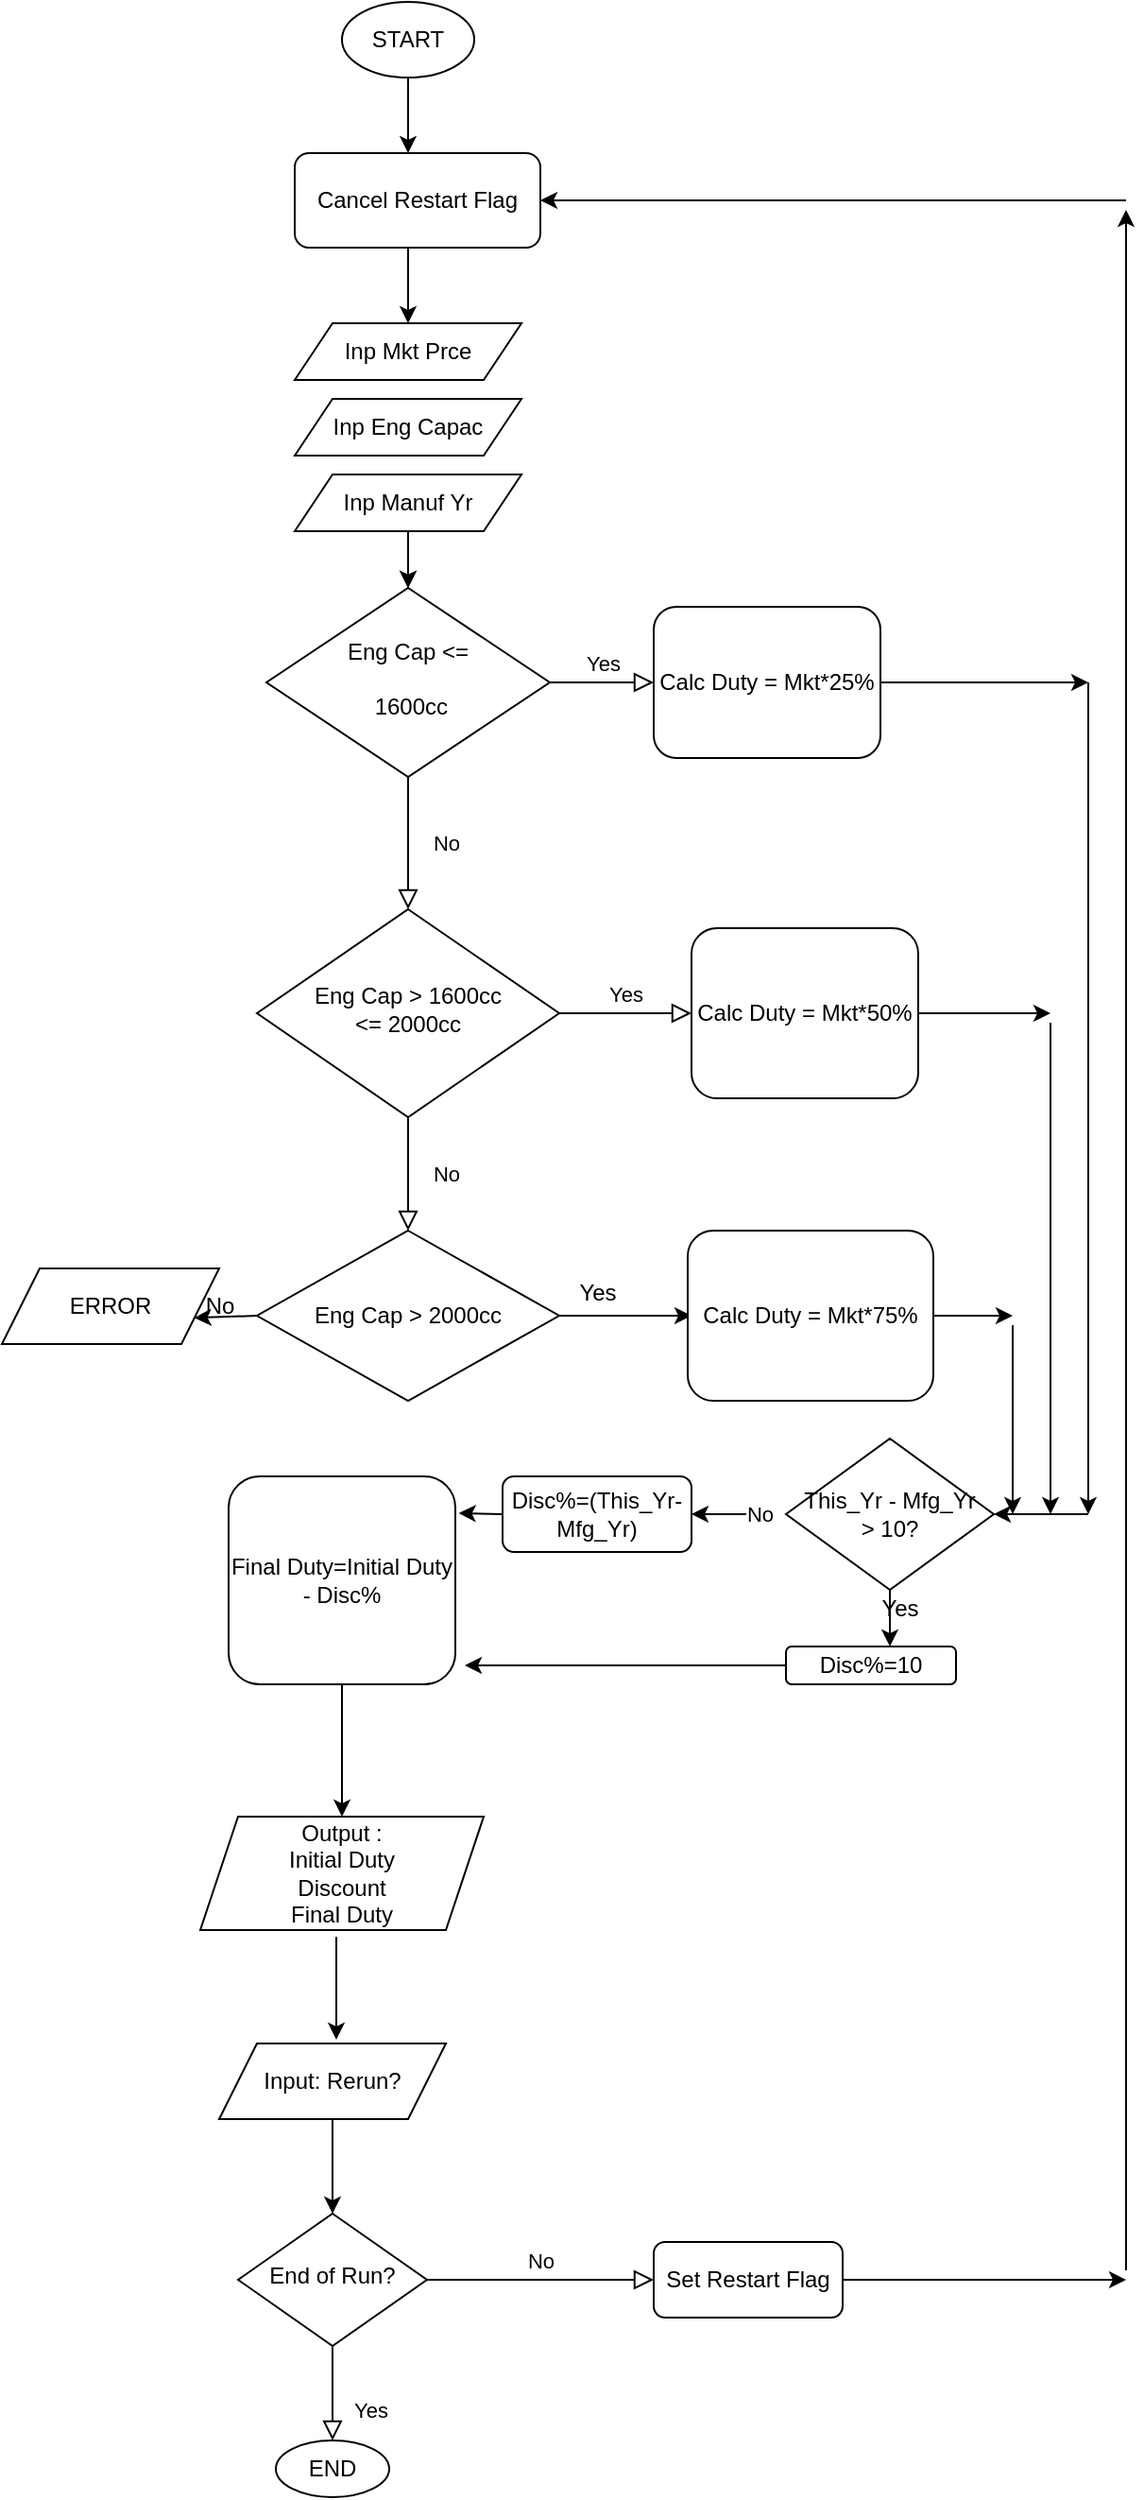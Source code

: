 <mxfile version="14.4.8" type="github">
  <diagram id="C5RBs43oDa-KdzZeNtuy" name="Page-1">
    <mxGraphModel dx="624" dy="308" grid="1" gridSize="10" guides="1" tooltips="1" connect="1" arrows="1" fold="1" page="1" pageScale="1" pageWidth="1169" pageHeight="1654" math="0" shadow="0">
      <root>
        <mxCell id="WIyWlLk6GJQsqaUBKTNV-0" />
        <mxCell id="WIyWlLk6GJQsqaUBKTNV-1" parent="WIyWlLk6GJQsqaUBKTNV-0" />
        <mxCell id="WIyWlLk6GJQsqaUBKTNV-9" value="Yes" style="edgeStyle=orthogonalEdgeStyle;rounded=0;html=1;jettySize=auto;orthogonalLoop=1;fontSize=11;endArrow=block;endFill=0;endSize=8;strokeWidth=1;shadow=0;labelBackgroundColor=none;" parent="WIyWlLk6GJQsqaUBKTNV-1" source="WIyWlLk6GJQsqaUBKTNV-10" target="WIyWlLk6GJQsqaUBKTNV-12" edge="1">
          <mxGeometry y="10" relative="1" as="geometry">
            <mxPoint as="offset" />
          </mxGeometry>
        </mxCell>
        <mxCell id="WIyWlLk6GJQsqaUBKTNV-10" value="&lt;div&gt;Eng Cap &amp;lt;=&lt;/div&gt;&lt;div&gt;&lt;br&gt;&lt;/div&gt;&amp;nbsp;1600cc" style="rhombus;whiteSpace=wrap;html=1;shadow=0;fontFamily=Helvetica;fontSize=12;align=center;strokeWidth=1;spacing=6;spacingTop=-4;" parent="WIyWlLk6GJQsqaUBKTNV-1" vertex="1">
          <mxGeometry x="145" y="330" width="150" height="100" as="geometry" />
        </mxCell>
        <mxCell id="WIyWlLk6GJQsqaUBKTNV-12" value="Calc Duty = Mkt*25%" style="rounded=1;whiteSpace=wrap;html=1;fontSize=12;glass=0;strokeWidth=1;shadow=0;" parent="WIyWlLk6GJQsqaUBKTNV-1" vertex="1">
          <mxGeometry x="350" y="340" width="120" height="80" as="geometry" />
        </mxCell>
        <mxCell id="X3IV7Rgy-GoR1txGhQ9Q-1" value="No" style="rounded=0;html=1;jettySize=auto;orthogonalLoop=1;fontSize=11;endArrow=block;endFill=0;endSize=8;strokeWidth=1;shadow=0;labelBackgroundColor=none;edgeStyle=orthogonalEdgeStyle;entryX=0.5;entryY=0;entryDx=0;entryDy=0;" edge="1" parent="WIyWlLk6GJQsqaUBKTNV-1" source="X3IV7Rgy-GoR1txGhQ9Q-3" target="X3IV7Rgy-GoR1txGhQ9Q-41">
          <mxGeometry y="20" relative="1" as="geometry">
            <mxPoint as="offset" />
            <mxPoint x="220" y="660" as="targetPoint" />
          </mxGeometry>
        </mxCell>
        <mxCell id="X3IV7Rgy-GoR1txGhQ9Q-3" value="&lt;div&gt;Eng Cap &amp;gt; 1600cc&lt;/div&gt;&lt;div&gt;&amp;lt;= 2000cc&lt;br&gt;&lt;/div&gt;" style="rhombus;whiteSpace=wrap;html=1;shadow=0;fontFamily=Helvetica;fontSize=12;align=center;strokeWidth=1;spacing=6;spacingTop=-4;" vertex="1" parent="WIyWlLk6GJQsqaUBKTNV-1">
          <mxGeometry x="140" y="500" width="160" height="110" as="geometry" />
        </mxCell>
        <mxCell id="X3IV7Rgy-GoR1txGhQ9Q-7" value="End of Run?" style="rhombus;whiteSpace=wrap;html=1;shadow=0;fontFamily=Helvetica;fontSize=12;align=center;strokeWidth=1;spacing=6;spacingTop=-4;" vertex="1" parent="WIyWlLk6GJQsqaUBKTNV-1">
          <mxGeometry x="130" y="1190" width="100" height="70" as="geometry" />
        </mxCell>
        <mxCell id="X3IV7Rgy-GoR1txGhQ9Q-10" value="START" style="ellipse;whiteSpace=wrap;html=1;" vertex="1" parent="WIyWlLk6GJQsqaUBKTNV-1">
          <mxGeometry x="185" y="20" width="70" height="40" as="geometry" />
        </mxCell>
        <mxCell id="X3IV7Rgy-GoR1txGhQ9Q-11" value="END" style="ellipse;whiteSpace=wrap;html=1;" vertex="1" parent="WIyWlLk6GJQsqaUBKTNV-1">
          <mxGeometry x="150" y="1310" width="60" height="30" as="geometry" />
        </mxCell>
        <mxCell id="X3IV7Rgy-GoR1txGhQ9Q-12" value="Inp Mkt Prce" style="shape=parallelogram;perimeter=parallelogramPerimeter;whiteSpace=wrap;html=1;fixedSize=1;" vertex="1" parent="WIyWlLk6GJQsqaUBKTNV-1">
          <mxGeometry x="160" y="190" width="120" height="30" as="geometry" />
        </mxCell>
        <mxCell id="X3IV7Rgy-GoR1txGhQ9Q-13" value="Inp Eng Capac" style="shape=parallelogram;perimeter=parallelogramPerimeter;whiteSpace=wrap;html=1;fixedSize=1;" vertex="1" parent="WIyWlLk6GJQsqaUBKTNV-1">
          <mxGeometry x="160" y="230" width="120" height="30" as="geometry" />
        </mxCell>
        <mxCell id="X3IV7Rgy-GoR1txGhQ9Q-21" value="" style="edgeStyle=orthogonalEdgeStyle;rounded=0;orthogonalLoop=1;jettySize=auto;html=1;" edge="1" parent="WIyWlLk6GJQsqaUBKTNV-1">
          <mxGeometry relative="1" as="geometry">
            <mxPoint x="220" y="280" as="sourcePoint" />
            <mxPoint x="220" y="330" as="targetPoint" />
          </mxGeometry>
        </mxCell>
        <mxCell id="X3IV7Rgy-GoR1txGhQ9Q-22" value="" style="edgeStyle=orthogonalEdgeStyle;rounded=0;orthogonalLoop=1;jettySize=auto;html=1;" edge="1" parent="WIyWlLk6GJQsqaUBKTNV-1" source="X3IV7Rgy-GoR1txGhQ9Q-14">
          <mxGeometry relative="1" as="geometry">
            <mxPoint x="220" y="330" as="targetPoint" />
          </mxGeometry>
        </mxCell>
        <mxCell id="X3IV7Rgy-GoR1txGhQ9Q-16" value="" style="endArrow=classic;html=1;" edge="1" parent="WIyWlLk6GJQsqaUBKTNV-1">
          <mxGeometry width="50" height="50" relative="1" as="geometry">
            <mxPoint x="600" y="125" as="sourcePoint" />
            <mxPoint x="290" y="125" as="targetPoint" />
          </mxGeometry>
        </mxCell>
        <mxCell id="X3IV7Rgy-GoR1txGhQ9Q-17" value="" style="endArrow=classic;html=1;" edge="1" parent="WIyWlLk6GJQsqaUBKTNV-1">
          <mxGeometry width="50" height="50" relative="1" as="geometry">
            <mxPoint x="600" y="1220" as="sourcePoint" />
            <mxPoint x="600" y="130" as="targetPoint" />
          </mxGeometry>
        </mxCell>
        <mxCell id="X3IV7Rgy-GoR1txGhQ9Q-18" value="No" style="edgeStyle=orthogonalEdgeStyle;rounded=0;html=1;jettySize=auto;orthogonalLoop=1;fontSize=11;endArrow=block;endFill=0;endSize=8;strokeWidth=1;shadow=0;labelBackgroundColor=none;exitX=1;exitY=0.5;exitDx=0;exitDy=0;entryX=0;entryY=0.5;entryDx=0;entryDy=0;" edge="1" parent="WIyWlLk6GJQsqaUBKTNV-1" source="X3IV7Rgy-GoR1txGhQ9Q-7" target="X3IV7Rgy-GoR1txGhQ9Q-26">
          <mxGeometry y="10" relative="1" as="geometry">
            <mxPoint as="offset" />
            <mxPoint x="280" y="870" as="sourcePoint" />
            <mxPoint x="340" y="870" as="targetPoint" />
            <Array as="points" />
          </mxGeometry>
        </mxCell>
        <mxCell id="X3IV7Rgy-GoR1txGhQ9Q-19" value="Yes" style="rounded=0;html=1;jettySize=auto;orthogonalLoop=1;fontSize=11;endArrow=block;endFill=0;endSize=8;strokeWidth=1;shadow=0;labelBackgroundColor=none;edgeStyle=orthogonalEdgeStyle;exitX=0.5;exitY=1;exitDx=0;exitDy=0;entryX=0.5;entryY=0;entryDx=0;entryDy=0;" edge="1" parent="WIyWlLk6GJQsqaUBKTNV-1" source="X3IV7Rgy-GoR1txGhQ9Q-7" target="X3IV7Rgy-GoR1txGhQ9Q-11">
          <mxGeometry x="0.333" y="20" relative="1" as="geometry">
            <mxPoint as="offset" />
            <mxPoint x="230" y="840" as="sourcePoint" />
            <mxPoint x="220" y="960" as="targetPoint" />
            <Array as="points" />
          </mxGeometry>
        </mxCell>
        <mxCell id="X3IV7Rgy-GoR1txGhQ9Q-14" value="Inp Manuf Yr" style="shape=parallelogram;perimeter=parallelogramPerimeter;whiteSpace=wrap;html=1;fixedSize=1;" vertex="1" parent="WIyWlLk6GJQsqaUBKTNV-1">
          <mxGeometry x="160" y="270" width="120" height="30" as="geometry" />
        </mxCell>
        <mxCell id="X3IV7Rgy-GoR1txGhQ9Q-26" value="Set Restart Flag" style="rounded=1;whiteSpace=wrap;html=1;" vertex="1" parent="WIyWlLk6GJQsqaUBKTNV-1">
          <mxGeometry x="350" y="1205" width="100" height="40" as="geometry" />
        </mxCell>
        <mxCell id="X3IV7Rgy-GoR1txGhQ9Q-29" value="" style="endArrow=classic;html=1;exitX=0.5;exitY=1;exitDx=0;exitDy=0;entryX=0.5;entryY=0;entryDx=0;entryDy=0;" edge="1" parent="WIyWlLk6GJQsqaUBKTNV-1" source="X3IV7Rgy-GoR1txGhQ9Q-10">
          <mxGeometry width="50" height="50" relative="1" as="geometry">
            <mxPoint x="340" y="190" as="sourcePoint" />
            <mxPoint x="220" y="100.0" as="targetPoint" />
          </mxGeometry>
        </mxCell>
        <mxCell id="X3IV7Rgy-GoR1txGhQ9Q-32" value="No" style="rounded=0;html=1;jettySize=auto;orthogonalLoop=1;fontSize=11;endArrow=block;endFill=0;endSize=8;strokeWidth=1;shadow=0;labelBackgroundColor=none;edgeStyle=orthogonalEdgeStyle;exitX=0.5;exitY=1;exitDx=0;exitDy=0;entryX=0.5;entryY=0;entryDx=0;entryDy=0;" edge="1" parent="WIyWlLk6GJQsqaUBKTNV-1" source="WIyWlLk6GJQsqaUBKTNV-10" target="X3IV7Rgy-GoR1txGhQ9Q-3">
          <mxGeometry y="20" relative="1" as="geometry">
            <mxPoint as="offset" />
            <mxPoint x="220" y="720" as="sourcePoint" />
            <mxPoint x="230" y="840" as="targetPoint" />
          </mxGeometry>
        </mxCell>
        <mxCell id="X3IV7Rgy-GoR1txGhQ9Q-34" value="Yes" style="edgeStyle=orthogonalEdgeStyle;rounded=0;html=1;jettySize=auto;orthogonalLoop=1;fontSize=11;endArrow=block;endFill=0;endSize=8;strokeWidth=1;shadow=0;labelBackgroundColor=none;exitX=1;exitY=0.5;exitDx=0;exitDy=0;entryX=0;entryY=0.5;entryDx=0;entryDy=0;" edge="1" parent="WIyWlLk6GJQsqaUBKTNV-1" source="X3IV7Rgy-GoR1txGhQ9Q-3" target="X3IV7Rgy-GoR1txGhQ9Q-35">
          <mxGeometry y="10" relative="1" as="geometry">
            <mxPoint as="offset" />
            <mxPoint x="300" y="510" as="sourcePoint" />
            <mxPoint x="360" y="655" as="targetPoint" />
          </mxGeometry>
        </mxCell>
        <mxCell id="X3IV7Rgy-GoR1txGhQ9Q-35" value="Calc Duty = Mkt*50%" style="rounded=1;whiteSpace=wrap;html=1;fontSize=12;glass=0;strokeWidth=1;shadow=0;" vertex="1" parent="WIyWlLk6GJQsqaUBKTNV-1">
          <mxGeometry x="370" y="510" width="120" height="90" as="geometry" />
        </mxCell>
        <mxCell id="X3IV7Rgy-GoR1txGhQ9Q-39" value="" style="endArrow=classic;html=1;entryX=0.5;entryY=0;entryDx=0;entryDy=0;" edge="1" parent="WIyWlLk6GJQsqaUBKTNV-1" target="X3IV7Rgy-GoR1txGhQ9Q-12">
          <mxGeometry width="50" height="50" relative="1" as="geometry">
            <mxPoint x="220" y="150" as="sourcePoint" />
            <mxPoint x="450" y="220" as="targetPoint" />
          </mxGeometry>
        </mxCell>
        <mxCell id="X3IV7Rgy-GoR1txGhQ9Q-41" value="Eng Cap &amp;gt; 2000cc" style="rhombus;whiteSpace=wrap;html=1;" vertex="1" parent="WIyWlLk6GJQsqaUBKTNV-1">
          <mxGeometry x="140" y="670" width="160" height="90" as="geometry" />
        </mxCell>
        <mxCell id="X3IV7Rgy-GoR1txGhQ9Q-43" value="" style="endArrow=classic;html=1;exitX=1;exitY=0.5;exitDx=0;exitDy=0;" edge="1" parent="WIyWlLk6GJQsqaUBKTNV-1" source="X3IV7Rgy-GoR1txGhQ9Q-41">
          <mxGeometry width="50" height="50" relative="1" as="geometry">
            <mxPoint x="410" y="690" as="sourcePoint" />
            <mxPoint x="370" y="715" as="targetPoint" />
          </mxGeometry>
        </mxCell>
        <mxCell id="X3IV7Rgy-GoR1txGhQ9Q-45" value="Calc Duty = Mkt*75%" style="rounded=1;whiteSpace=wrap;html=1;" vertex="1" parent="WIyWlLk6GJQsqaUBKTNV-1">
          <mxGeometry x="368" y="670" width="130" height="90" as="geometry" />
        </mxCell>
        <mxCell id="X3IV7Rgy-GoR1txGhQ9Q-46" value="" style="endArrow=classic;html=1;" edge="1" parent="WIyWlLk6GJQsqaUBKTNV-1">
          <mxGeometry width="50" height="50" relative="1" as="geometry">
            <mxPoint x="580" y="380" as="sourcePoint" />
            <mxPoint x="580" y="820" as="targetPoint" />
          </mxGeometry>
        </mxCell>
        <mxCell id="X3IV7Rgy-GoR1txGhQ9Q-48" value="" style="endArrow=classic;html=1;exitX=1;exitY=0.5;exitDx=0;exitDy=0;" edge="1" parent="WIyWlLk6GJQsqaUBKTNV-1" source="WIyWlLk6GJQsqaUBKTNV-12">
          <mxGeometry width="50" height="50" relative="1" as="geometry">
            <mxPoint x="360" y="440" as="sourcePoint" />
            <mxPoint x="580" y="380" as="targetPoint" />
          </mxGeometry>
        </mxCell>
        <mxCell id="X3IV7Rgy-GoR1txGhQ9Q-49" value="" style="endArrow=classic;html=1;exitX=1;exitY=0.5;exitDx=0;exitDy=0;" edge="1" parent="WIyWlLk6GJQsqaUBKTNV-1" source="X3IV7Rgy-GoR1txGhQ9Q-35">
          <mxGeometry width="50" height="50" relative="1" as="geometry">
            <mxPoint x="500" y="555" as="sourcePoint" />
            <mxPoint x="560" y="555" as="targetPoint" />
          </mxGeometry>
        </mxCell>
        <mxCell id="X3IV7Rgy-GoR1txGhQ9Q-50" value="" style="endArrow=classic;html=1;" edge="1" parent="WIyWlLk6GJQsqaUBKTNV-1">
          <mxGeometry width="50" height="50" relative="1" as="geometry">
            <mxPoint x="560" y="560" as="sourcePoint" />
            <mxPoint x="560" y="820" as="targetPoint" />
          </mxGeometry>
        </mxCell>
        <mxCell id="X3IV7Rgy-GoR1txGhQ9Q-51" value="" style="endArrow=classic;html=1;" edge="1" parent="WIyWlLk6GJQsqaUBKTNV-1">
          <mxGeometry width="50" height="50" relative="1" as="geometry">
            <mxPoint x="540" y="720" as="sourcePoint" />
            <mxPoint x="540" y="820" as="targetPoint" />
          </mxGeometry>
        </mxCell>
        <mxCell id="X3IV7Rgy-GoR1txGhQ9Q-52" value="" style="endArrow=classic;html=1;exitX=1;exitY=0.5;exitDx=0;exitDy=0;" edge="1" parent="WIyWlLk6GJQsqaUBKTNV-1" source="X3IV7Rgy-GoR1txGhQ9Q-45">
          <mxGeometry width="50" height="50" relative="1" as="geometry">
            <mxPoint x="510" y="720" as="sourcePoint" />
            <mxPoint x="540" y="715" as="targetPoint" />
          </mxGeometry>
        </mxCell>
        <mxCell id="X3IV7Rgy-GoR1txGhQ9Q-53" value="" style="endArrow=classic;html=1;exitX=0;exitY=0.5;exitDx=0;exitDy=0;entryX=0.061;entryY=0.808;entryDx=0;entryDy=0;entryPerimeter=0;" edge="1" parent="WIyWlLk6GJQsqaUBKTNV-1" source="X3IV7Rgy-GoR1txGhQ9Q-41" target="X3IV7Rgy-GoR1txGhQ9Q-55">
          <mxGeometry width="50" height="50" relative="1" as="geometry">
            <mxPoint x="360" y="820" as="sourcePoint" />
            <mxPoint x="90" y="715" as="targetPoint" />
          </mxGeometry>
        </mxCell>
        <mxCell id="X3IV7Rgy-GoR1txGhQ9Q-54" value="&lt;div&gt;Yes&lt;/div&gt;&lt;div&gt;&lt;br&gt;&lt;/div&gt;" style="text;html=1;align=center;verticalAlign=middle;resizable=0;points=[];autosize=1;" vertex="1" parent="WIyWlLk6GJQsqaUBKTNV-1">
          <mxGeometry x="300" y="695" width="40" height="30" as="geometry" />
        </mxCell>
        <mxCell id="X3IV7Rgy-GoR1txGhQ9Q-55" value="No" style="text;html=1;align=center;verticalAlign=middle;resizable=0;points=[];autosize=1;" vertex="1" parent="WIyWlLk6GJQsqaUBKTNV-1">
          <mxGeometry x="105" y="700" width="30" height="20" as="geometry" />
        </mxCell>
        <mxCell id="X3IV7Rgy-GoR1txGhQ9Q-56" value="ERROR" style="shape=parallelogram;perimeter=parallelogramPerimeter;whiteSpace=wrap;html=1;fixedSize=1;" vertex="1" parent="WIyWlLk6GJQsqaUBKTNV-1">
          <mxGeometry x="5" y="690" width="115" height="40" as="geometry" />
        </mxCell>
        <mxCell id="X3IV7Rgy-GoR1txGhQ9Q-60" value="" style="endArrow=classic;html=1;" edge="1" parent="WIyWlLk6GJQsqaUBKTNV-1">
          <mxGeometry width="50" height="50" relative="1" as="geometry">
            <mxPoint x="580" y="820" as="sourcePoint" />
            <mxPoint x="530" y="820" as="targetPoint" />
          </mxGeometry>
        </mxCell>
        <mxCell id="X3IV7Rgy-GoR1txGhQ9Q-64" value="" style="endArrow=classic;html=1;" edge="1" parent="WIyWlLk6GJQsqaUBKTNV-1" target="X3IV7Rgy-GoR1txGhQ9Q-78">
          <mxGeometry width="50" height="50" relative="1" as="geometry">
            <mxPoint x="410" y="820" as="sourcePoint" />
            <mxPoint x="310" y="820" as="targetPoint" />
          </mxGeometry>
        </mxCell>
        <mxCell id="X3IV7Rgy-GoR1txGhQ9Q-76" value="&lt;div&gt;No&lt;/div&gt;" style="edgeLabel;html=1;align=center;verticalAlign=middle;resizable=0;points=[];" vertex="1" connectable="0" parent="X3IV7Rgy-GoR1txGhQ9Q-64">
          <mxGeometry x="-0.783" y="-1" relative="1" as="geometry">
            <mxPoint y="1" as="offset" />
          </mxGeometry>
        </mxCell>
        <mxCell id="X3IV7Rgy-GoR1txGhQ9Q-66" value="" style="endArrow=classic;html=1;exitX=0.5;exitY=1;exitDx=0;exitDy=0;" edge="1" parent="WIyWlLk6GJQsqaUBKTNV-1" source="X3IV7Rgy-GoR1txGhQ9Q-80" target="X3IV7Rgy-GoR1txGhQ9Q-68">
          <mxGeometry width="50" height="50" relative="1" as="geometry">
            <mxPoint x="220" y="820" as="sourcePoint" />
            <mxPoint x="219.58" y="920" as="targetPoint" />
          </mxGeometry>
        </mxCell>
        <mxCell id="X3IV7Rgy-GoR1txGhQ9Q-68" value="&lt;div&gt;Output :&lt;/div&gt;&lt;div&gt;Initial Duty&lt;br&gt;&lt;/div&gt;&lt;div&gt;Discount&lt;/div&gt;&lt;div&gt;Final Duty&lt;br&gt;&lt;/div&gt;" style="shape=parallelogram;perimeter=parallelogramPerimeter;whiteSpace=wrap;html=1;fixedSize=1;" vertex="1" parent="WIyWlLk6GJQsqaUBKTNV-1">
          <mxGeometry x="110" y="980" width="150" height="60" as="geometry" />
        </mxCell>
        <mxCell id="X3IV7Rgy-GoR1txGhQ9Q-69" value="Input: Rerun?" style="shape=parallelogram;perimeter=parallelogramPerimeter;whiteSpace=wrap;html=1;fixedSize=1;" vertex="1" parent="WIyWlLk6GJQsqaUBKTNV-1">
          <mxGeometry x="120" y="1100" width="120" height="40" as="geometry" />
        </mxCell>
        <mxCell id="X3IV7Rgy-GoR1txGhQ9Q-70" value="" style="endArrow=classic;html=1;exitX=0.5;exitY=1;exitDx=0;exitDy=0;entryX=0.5;entryY=0;entryDx=0;entryDy=0;" edge="1" parent="WIyWlLk6GJQsqaUBKTNV-1" source="X3IV7Rgy-GoR1txGhQ9Q-69" target="X3IV7Rgy-GoR1txGhQ9Q-7">
          <mxGeometry width="50" height="50" relative="1" as="geometry">
            <mxPoint x="240" y="1080" as="sourcePoint" />
            <mxPoint x="290" y="1030" as="targetPoint" />
          </mxGeometry>
        </mxCell>
        <mxCell id="X3IV7Rgy-GoR1txGhQ9Q-72" value="" style="endArrow=classic;html=1;exitX=0.48;exitY=1.061;exitDx=0;exitDy=0;exitPerimeter=0;" edge="1" parent="WIyWlLk6GJQsqaUBKTNV-1" source="X3IV7Rgy-GoR1txGhQ9Q-68">
          <mxGeometry width="50" height="50" relative="1" as="geometry">
            <mxPoint x="240" y="1090" as="sourcePoint" />
            <mxPoint x="182" y="1098" as="targetPoint" />
          </mxGeometry>
        </mxCell>
        <mxCell id="X3IV7Rgy-GoR1txGhQ9Q-73" value="Cancel Restart Flag" style="rounded=1;whiteSpace=wrap;html=1;" vertex="1" parent="WIyWlLk6GJQsqaUBKTNV-1">
          <mxGeometry x="160" y="100" width="130" height="50" as="geometry" />
        </mxCell>
        <mxCell id="X3IV7Rgy-GoR1txGhQ9Q-75" value="&lt;div&gt;This_Yr - Mfg_Yr&lt;/div&gt;&lt;div&gt;&amp;gt; 10?&lt;br&gt;&lt;/div&gt;" style="rhombus;whiteSpace=wrap;html=1;" vertex="1" parent="WIyWlLk6GJQsqaUBKTNV-1">
          <mxGeometry x="420" y="780" width="110" height="80" as="geometry" />
        </mxCell>
        <mxCell id="X3IV7Rgy-GoR1txGhQ9Q-77" value="" style="endArrow=classic;html=1;exitX=0.5;exitY=1;exitDx=0;exitDy=0;" edge="1" parent="WIyWlLk6GJQsqaUBKTNV-1" source="X3IV7Rgy-GoR1txGhQ9Q-75">
          <mxGeometry width="50" height="50" relative="1" as="geometry">
            <mxPoint x="290" y="920" as="sourcePoint" />
            <mxPoint x="475" y="890" as="targetPoint" />
          </mxGeometry>
        </mxCell>
        <mxCell id="X3IV7Rgy-GoR1txGhQ9Q-78" value="Disc%=(This_Yr-Mfg_Yr)" style="rounded=1;whiteSpace=wrap;html=1;" vertex="1" parent="WIyWlLk6GJQsqaUBKTNV-1">
          <mxGeometry x="270" y="800" width="100" height="40" as="geometry" />
        </mxCell>
        <mxCell id="X3IV7Rgy-GoR1txGhQ9Q-79" value="Disc%=10" style="rounded=1;whiteSpace=wrap;html=1;" vertex="1" parent="WIyWlLk6GJQsqaUBKTNV-1">
          <mxGeometry x="420" y="890" width="90" height="20" as="geometry" />
        </mxCell>
        <mxCell id="X3IV7Rgy-GoR1txGhQ9Q-80" value="Final Duty=Initial Duty - Disc%" style="rounded=1;whiteSpace=wrap;html=1;" vertex="1" parent="WIyWlLk6GJQsqaUBKTNV-1">
          <mxGeometry x="125" y="800" width="120" height="110" as="geometry" />
        </mxCell>
        <mxCell id="X3IV7Rgy-GoR1txGhQ9Q-81" value="" style="endArrow=classic;html=1;exitX=0;exitY=0.5;exitDx=0;exitDy=0;" edge="1" parent="WIyWlLk6GJQsqaUBKTNV-1" source="X3IV7Rgy-GoR1txGhQ9Q-79">
          <mxGeometry width="50" height="50" relative="1" as="geometry">
            <mxPoint x="350" y="910" as="sourcePoint" />
            <mxPoint x="250" y="900" as="targetPoint" />
          </mxGeometry>
        </mxCell>
        <mxCell id="X3IV7Rgy-GoR1txGhQ9Q-82" value="" style="endArrow=classic;html=1;entryX=1.015;entryY=0.177;entryDx=0;entryDy=0;entryPerimeter=0;exitX=0;exitY=0.5;exitDx=0;exitDy=0;" edge="1" parent="WIyWlLk6GJQsqaUBKTNV-1" source="X3IV7Rgy-GoR1txGhQ9Q-78" target="X3IV7Rgy-GoR1txGhQ9Q-80">
          <mxGeometry width="50" height="50" relative="1" as="geometry">
            <mxPoint x="350" y="910" as="sourcePoint" />
            <mxPoint x="400" y="860" as="targetPoint" />
          </mxGeometry>
        </mxCell>
        <mxCell id="X3IV7Rgy-GoR1txGhQ9Q-83" value="Yes" style="text;html=1;align=center;verticalAlign=middle;resizable=0;points=[];autosize=1;" vertex="1" parent="WIyWlLk6GJQsqaUBKTNV-1">
          <mxGeometry x="460" y="860" width="40" height="20" as="geometry" />
        </mxCell>
        <mxCell id="X3IV7Rgy-GoR1txGhQ9Q-84" value="" style="endArrow=classic;html=1;exitX=1;exitY=0.5;exitDx=0;exitDy=0;" edge="1" parent="WIyWlLk6GJQsqaUBKTNV-1" source="X3IV7Rgy-GoR1txGhQ9Q-26">
          <mxGeometry width="50" height="50" relative="1" as="geometry">
            <mxPoint x="450" y="1225" as="sourcePoint" />
            <mxPoint x="600" y="1225" as="targetPoint" />
          </mxGeometry>
        </mxCell>
      </root>
    </mxGraphModel>
  </diagram>
</mxfile>
